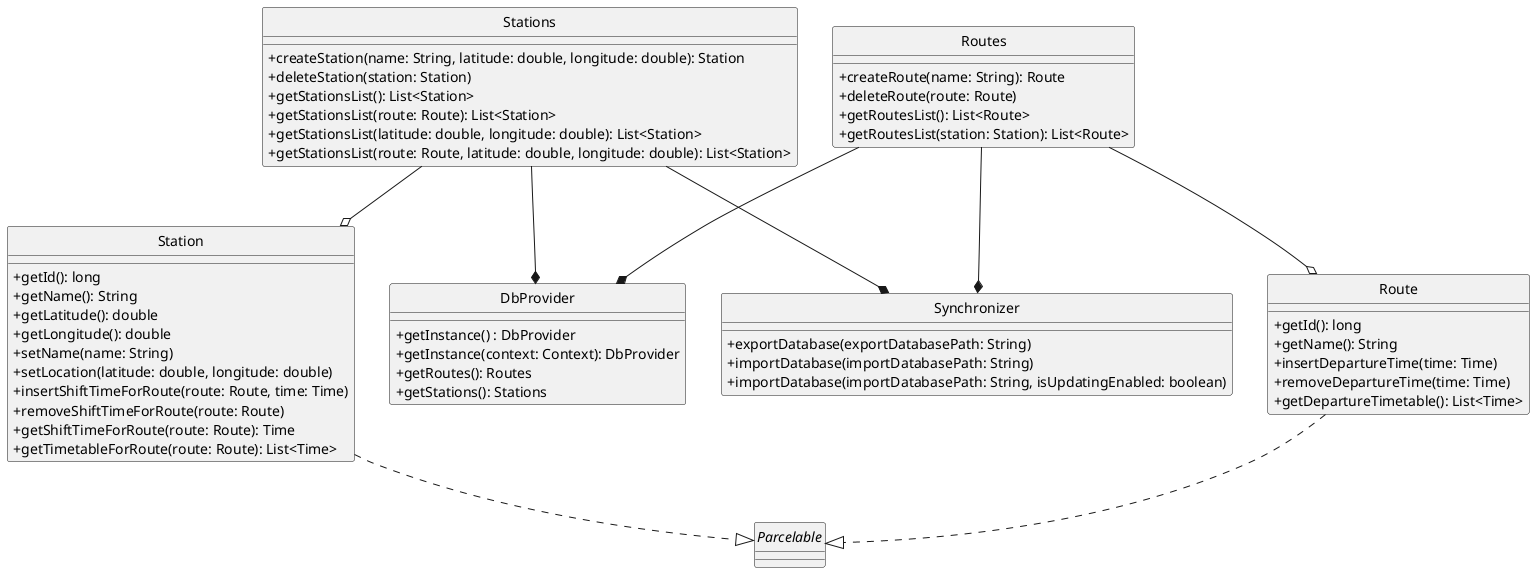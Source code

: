 @startuml

  skinparam classAttributeIconSize 0
  hide circle


  class DbProvider {
    + getInstance() : DbProvider
    + getInstance(context: Context): DbProvider
    + getRoutes(): Routes
    + getStations(): Stations
  }

  class Station {
    + getId(): long
    + getName(): String
    + getLatitude(): double
    + getLongitude(): double
    + setName(name: String)
    + setLocation(latitude: double, longitude: double)
    + insertShiftTimeForRoute(route: Route, time: Time)
    + removeShiftTimeForRoute(route: Route)
    + getShiftTimeForRoute(route: Route): Time
    + getTimetableForRoute(route: Route): List<Time>
  }

  class Route {
    + getId(): long
    + getName(): String
    + insertDepartureTime(time: Time)
    + removeDepartureTime(time: Time)
    + getDepartureTimetable(): List<Time>
  }

  interface Parcelable {
  }

  class Stations {
    + createStation(name: String, latitude: double, longitude: double): Station
    + deleteStation(station: Station)
    + getStationsList(): List<Station>
    + getStationsList(route: Route): List<Station>
    + getStationsList(latitude: double, longitude: double): List<Station>
    + getStationsList(route: Route, latitude: double, longitude: double): List<Station>
  }

  class Routes {
    + createRoute(name: String): Route
    + deleteRoute(route: Route)
    + getRoutesList(): List<Route>
    + getRoutesList(station: Station): List<Route>
  }

  class Synchronizer {
    + exportDatabase(exportDatabasePath: String)
    + importDatabase(importDatabasePath: String)
    + importDatabase(importDatabasePath: String, isUpdatingEnabled: boolean)
  }

  Station ..|> Parcelable
  Route ..|> Parcelable

  Stations --o Station
  Routes --o Route

  Stations --* DbProvider
  Routes --* DbProvider

  Stations --* Synchronizer
  Routes --* Synchronizer

@enduml
